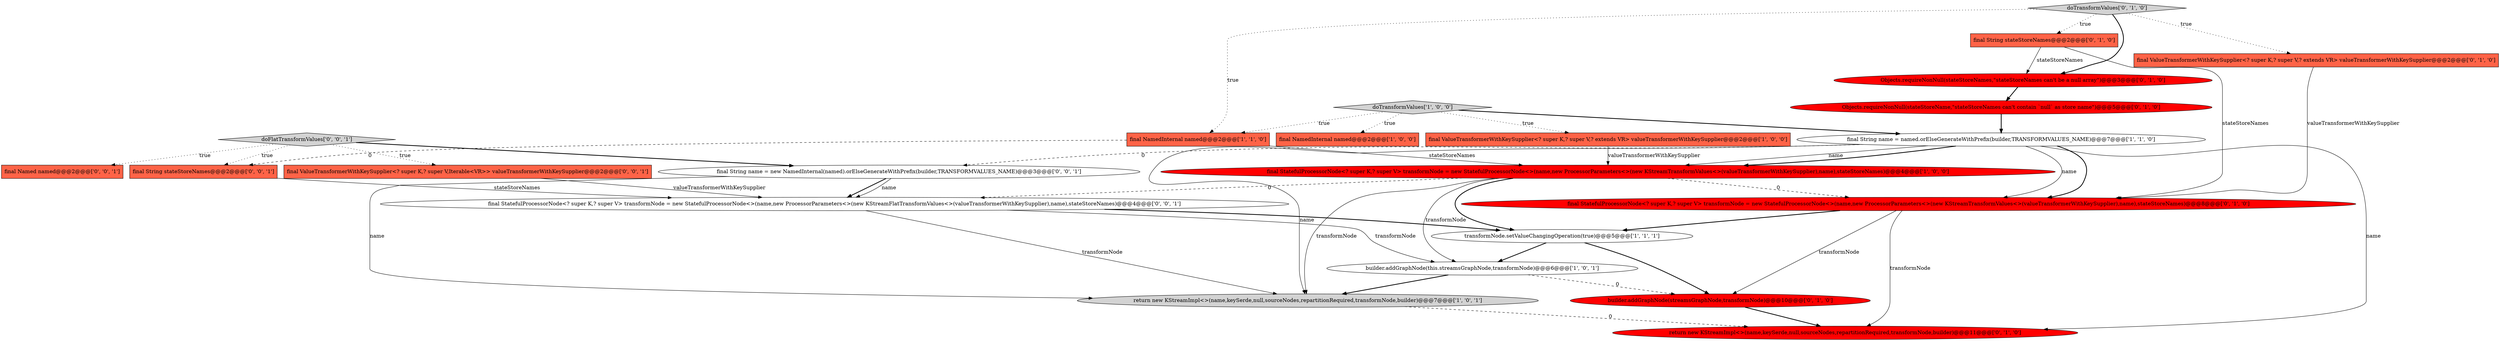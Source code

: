 digraph {
7 [style = filled, label = "final ValueTransformerWithKeySupplier<? super K,? super V,? extends VR> valueTransformerWithKeySupplier@@@2@@@['1', '0', '0']", fillcolor = tomato, shape = box image = "AAA0AAABBB1BBB"];
19 [style = filled, label = "doFlatTransformValues['0', '0', '1']", fillcolor = lightgray, shape = diamond image = "AAA0AAABBB3BBB"];
10 [style = filled, label = "Objects.requireNonNull(stateStoreNames,\"stateStoreNames can't be a null array\")@@@3@@@['0', '1', '0']", fillcolor = red, shape = ellipse image = "AAA1AAABBB2BBB"];
11 [style = filled, label = "builder.addGraphNode(streamsGraphNode,transformNode)@@@10@@@['0', '1', '0']", fillcolor = red, shape = ellipse image = "AAA1AAABBB2BBB"];
16 [style = filled, label = "Objects.requireNonNull(stateStoreName,\"stateStoreNames can't contain `null` as store name\")@@@5@@@['0', '1', '0']", fillcolor = red, shape = ellipse image = "AAA1AAABBB2BBB"];
2 [style = filled, label = "final StatefulProcessorNode<? super K,? super V> transformNode = new StatefulProcessorNode<>(name,new ProcessorParameters<>(new KStreamTransformValues<>(valueTransformerWithKeySupplier),name),stateStoreNames)@@@4@@@['1', '0', '0']", fillcolor = red, shape = ellipse image = "AAA1AAABBB1BBB"];
14 [style = filled, label = "final ValueTransformerWithKeySupplier<? super K,? super V,? extends VR> valueTransformerWithKeySupplier@@@2@@@['0', '1', '0']", fillcolor = tomato, shape = box image = "AAA0AAABBB2BBB"];
20 [style = filled, label = "final Named named@@@2@@@['0', '0', '1']", fillcolor = tomato, shape = box image = "AAA0AAABBB3BBB"];
15 [style = filled, label = "return new KStreamImpl<>(name,keySerde,null,sourceNodes,repartitionRequired,transformNode,builder)@@@11@@@['0', '1', '0']", fillcolor = red, shape = ellipse image = "AAA1AAABBB2BBB"];
1 [style = filled, label = "final String name = named.orElseGenerateWithPrefix(builder,TRANSFORMVALUES_NAME)@@@7@@@['1', '1', '0']", fillcolor = white, shape = ellipse image = "AAA0AAABBB1BBB"];
9 [style = filled, label = "final String stateStoreNames@@@2@@@['0', '1', '0']", fillcolor = tomato, shape = box image = "AAA0AAABBB2BBB"];
5 [style = filled, label = "transformNode.setValueChangingOperation(true)@@@5@@@['1', '1', '1']", fillcolor = white, shape = ellipse image = "AAA0AAABBB1BBB"];
13 [style = filled, label = "final StatefulProcessorNode<? super K,? super V> transformNode = new StatefulProcessorNode<>(name,new ProcessorParameters<>(new KStreamTransformValues<>(valueTransformerWithKeySupplier),name),stateStoreNames)@@@8@@@['0', '1', '0']", fillcolor = red, shape = ellipse image = "AAA1AAABBB2BBB"];
6 [style = filled, label = "doTransformValues['1', '0', '0']", fillcolor = lightgray, shape = diamond image = "AAA0AAABBB1BBB"];
12 [style = filled, label = "doTransformValues['0', '1', '0']", fillcolor = lightgray, shape = diamond image = "AAA0AAABBB2BBB"];
8 [style = filled, label = "final NamedInternal named@@@2@@@['1', '1', '0']", fillcolor = tomato, shape = box image = "AAA0AAABBB1BBB"];
18 [style = filled, label = "final ValueTransformerWithKeySupplier<? super K,? super V,Iterable<VR>> valueTransformerWithKeySupplier@@@2@@@['0', '0', '1']", fillcolor = tomato, shape = box image = "AAA0AAABBB3BBB"];
3 [style = filled, label = "builder.addGraphNode(this.streamsGraphNode,transformNode)@@@6@@@['1', '0', '1']", fillcolor = white, shape = ellipse image = "AAA0AAABBB1BBB"];
17 [style = filled, label = "final String name = new NamedInternal(named).orElseGenerateWithPrefix(builder,TRANSFORMVALUES_NAME)@@@3@@@['0', '0', '1']", fillcolor = white, shape = ellipse image = "AAA0AAABBB3BBB"];
22 [style = filled, label = "final StatefulProcessorNode<? super K,? super V> transformNode = new StatefulProcessorNode<>(name,new ProcessorParameters<>(new KStreamFlatTransformValues<>(valueTransformerWithKeySupplier),name),stateStoreNames)@@@4@@@['0', '0', '1']", fillcolor = white, shape = ellipse image = "AAA0AAABBB3BBB"];
21 [style = filled, label = "final String stateStoreNames@@@2@@@['0', '0', '1']", fillcolor = tomato, shape = box image = "AAA0AAABBB3BBB"];
0 [style = filled, label = "final NamedInternal named@@@2@@@['1', '0', '0']", fillcolor = tomato, shape = box image = "AAA0AAABBB1BBB"];
4 [style = filled, label = "return new KStreamImpl<>(name,keySerde,null,sourceNodes,repartitionRequired,transformNode,builder)@@@7@@@['1', '0', '1']", fillcolor = lightgray, shape = ellipse image = "AAA0AAABBB1BBB"];
5->3 [style = bold, label=""];
2->4 [style = solid, label="transformNode"];
9->13 [style = solid, label="stateStoreNames"];
12->8 [style = dotted, label="true"];
19->20 [style = dotted, label="true"];
1->2 [style = solid, label="name"];
8->2 [style = solid, label="stateStoreNames"];
7->2 [style = solid, label="valueTransformerWithKeySupplier"];
13->15 [style = solid, label="transformNode"];
19->18 [style = dotted, label="true"];
22->3 [style = solid, label="transformNode"];
18->22 [style = solid, label="valueTransformerWithKeySupplier"];
17->4 [style = solid, label="name"];
19->17 [style = bold, label=""];
2->3 [style = solid, label="transformNode"];
19->21 [style = dotted, label="true"];
8->21 [style = dashed, label="0"];
17->22 [style = bold, label=""];
1->15 [style = solid, label="name"];
3->4 [style = bold, label=""];
1->13 [style = bold, label=""];
22->5 [style = bold, label=""];
11->15 [style = bold, label=""];
17->22 [style = solid, label="name"];
1->4 [style = solid, label="name"];
13->11 [style = solid, label="transformNode"];
21->22 [style = solid, label="stateStoreNames"];
6->1 [style = bold, label=""];
12->14 [style = dotted, label="true"];
12->10 [style = bold, label=""];
1->17 [style = dashed, label="0"];
10->16 [style = bold, label=""];
16->1 [style = bold, label=""];
6->8 [style = dotted, label="true"];
2->13 [style = dashed, label="0"];
4->15 [style = dashed, label="0"];
9->10 [style = solid, label="stateStoreNames"];
1->13 [style = solid, label="name"];
13->5 [style = bold, label=""];
6->7 [style = dotted, label="true"];
14->13 [style = solid, label="valueTransformerWithKeySupplier"];
1->2 [style = bold, label=""];
5->11 [style = bold, label=""];
6->0 [style = dotted, label="true"];
22->4 [style = solid, label="transformNode"];
2->22 [style = dashed, label="0"];
3->11 [style = dashed, label="0"];
2->5 [style = bold, label=""];
12->9 [style = dotted, label="true"];
}
